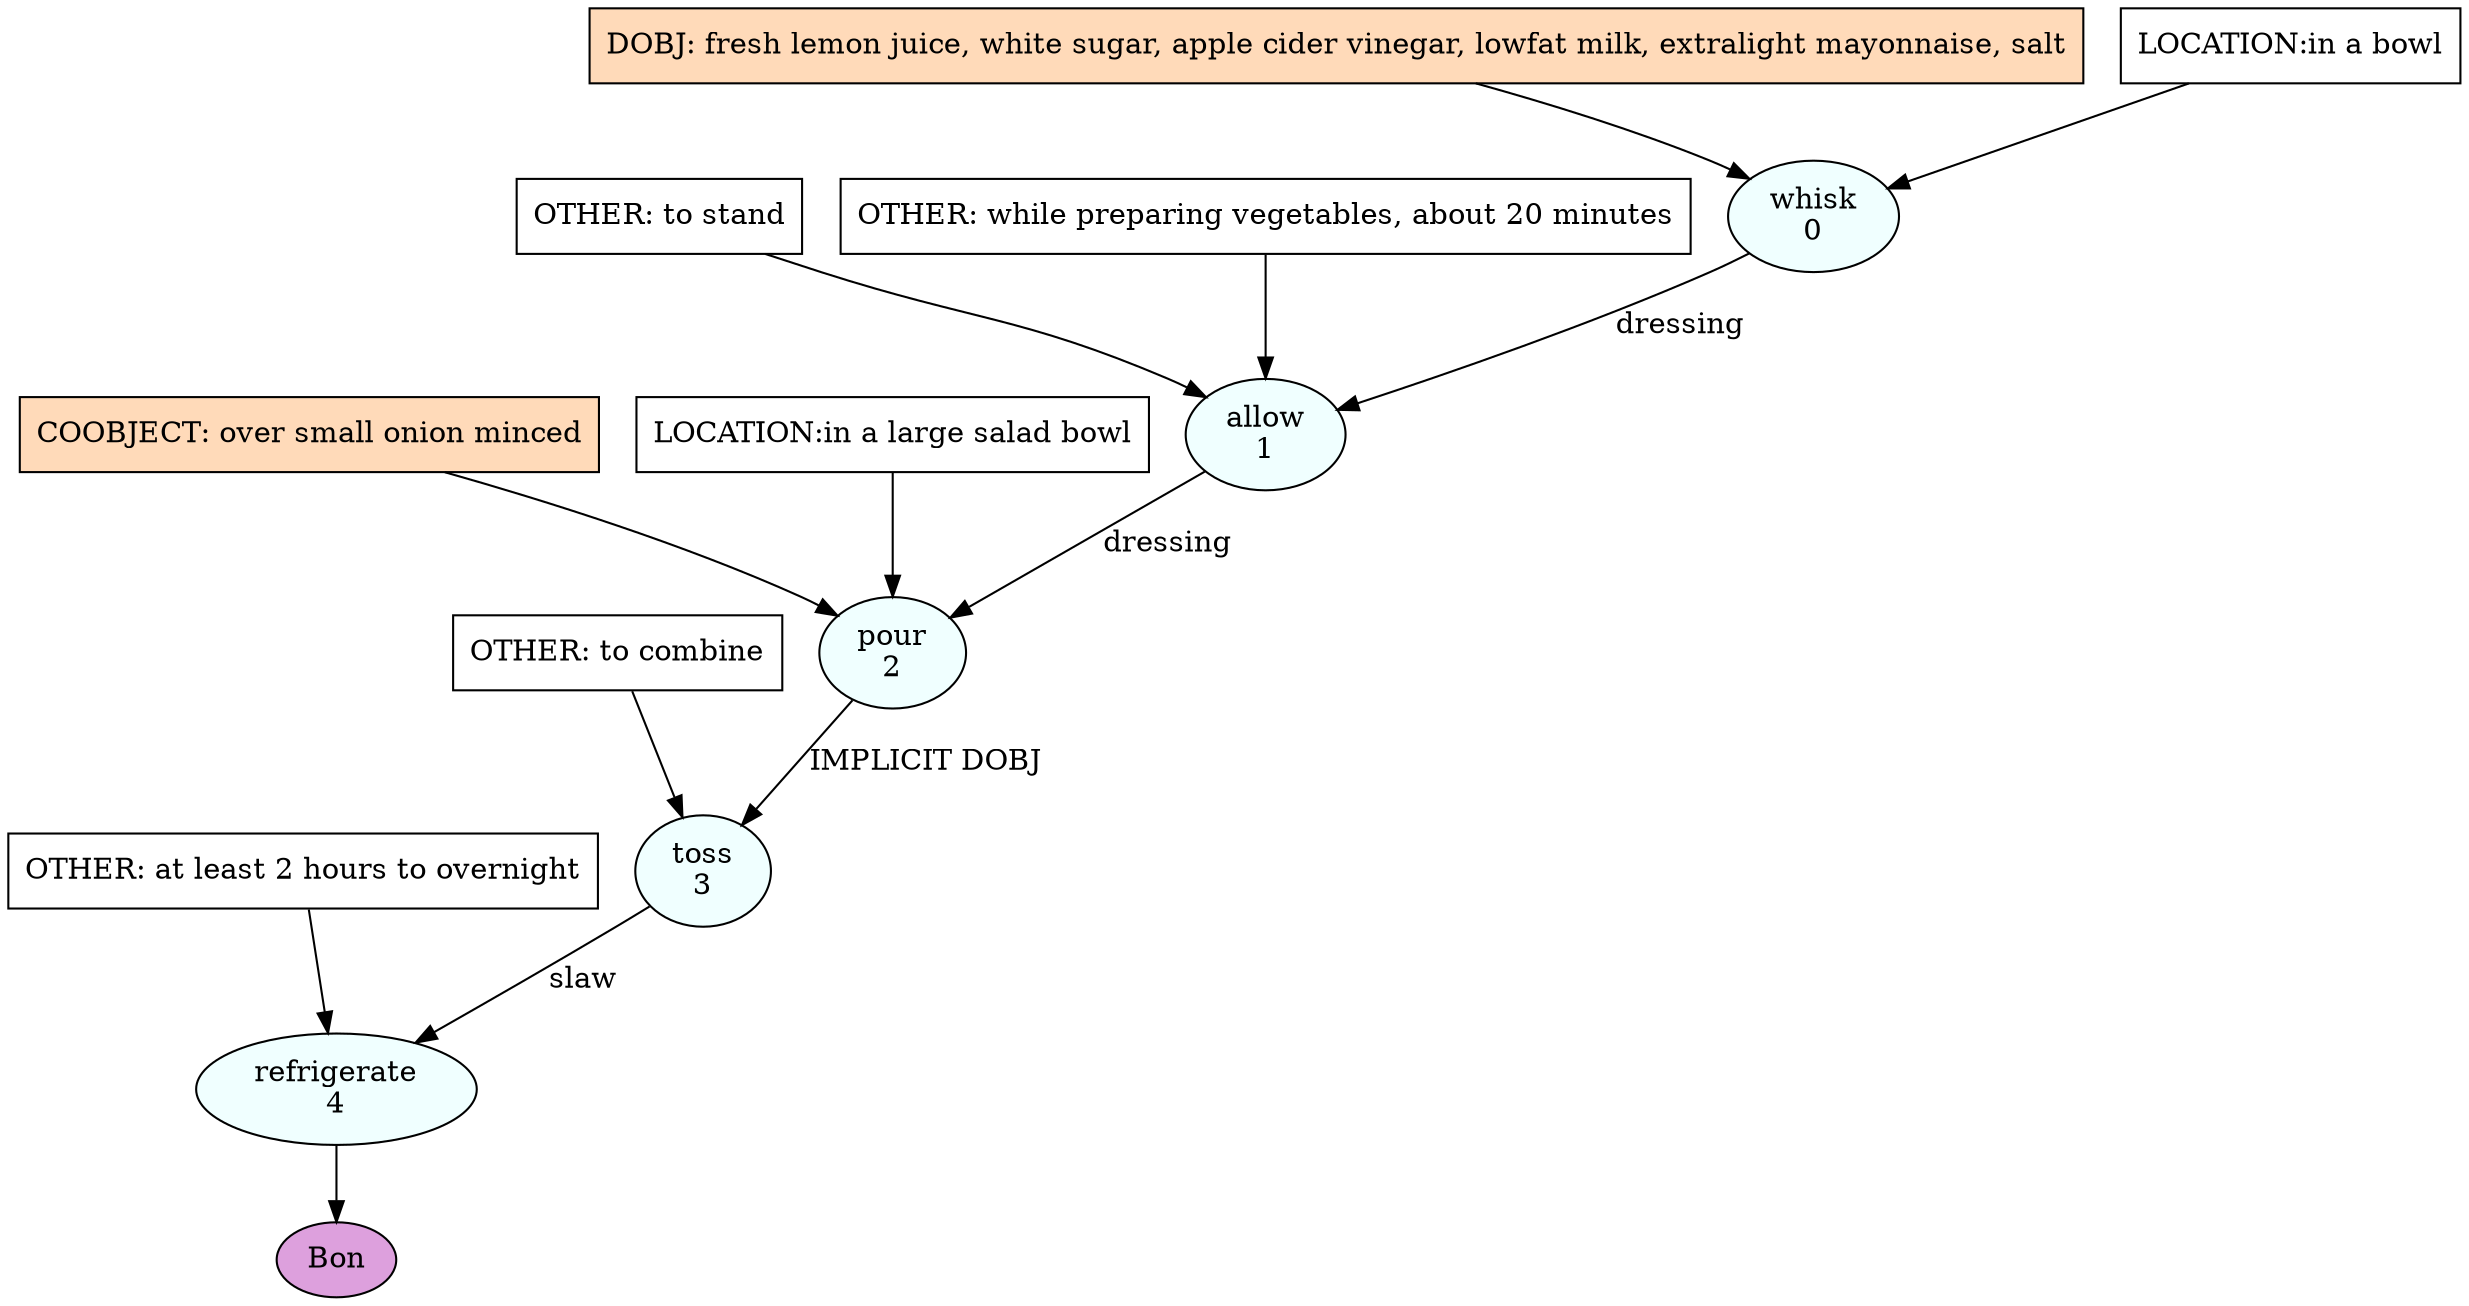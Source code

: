 digraph recipe {
E0[label="whisk
0", shape=oval, style=filled, fillcolor=azure]
E1[label="allow
1", shape=oval, style=filled, fillcolor=azure]
E2[label="pour
2", shape=oval, style=filled, fillcolor=azure]
E3[label="toss
3", shape=oval, style=filled, fillcolor=azure]
E4[label="refrigerate
4", shape=oval, style=filled, fillcolor=azure]
D0[label="DOBJ: fresh lemon juice, white sugar, apple cider vinegar, lowfat milk, extralight mayonnaise, salt", shape=box, style=filled, fillcolor=peachpuff]
D0 -> E0
P0_0[label="LOCATION:in a bowl", shape=box, style=filled, fillcolor=white]
P0_0 -> E0
E0 -> E1 [label="dressing"]
O1_0_0[label="OTHER: to stand", shape=box, style=filled, fillcolor=white]
O1_0_0 -> E1
O1_1_0[label="OTHER: while preparing vegetables, about 20 minutes", shape=box, style=filled, fillcolor=white]
O1_1_0 -> E1
E1 -> E2 [label="dressing"]
P2_0_ing[label="COOBJECT: over small onion minced", shape=box, style=filled, fillcolor=peachpuff]
P2_0_ing -> E2
P2_1_0[label="LOCATION:in a large salad bowl", shape=box, style=filled, fillcolor=white]
P2_1_0 -> E2
E2 -> E3 [label="IMPLICIT DOBJ"]
O3_0_0[label="OTHER: to combine", shape=box, style=filled, fillcolor=white]
O3_0_0 -> E3
E3 -> E4 [label="slaw"]
O4_0_0[label="OTHER: at least 2 hours to overnight", shape=box, style=filled, fillcolor=white]
O4_0_0 -> E4
EOR[label="Bon", shape=oval, style=filled, fillcolor=plum]
E4 -> EOR
}
